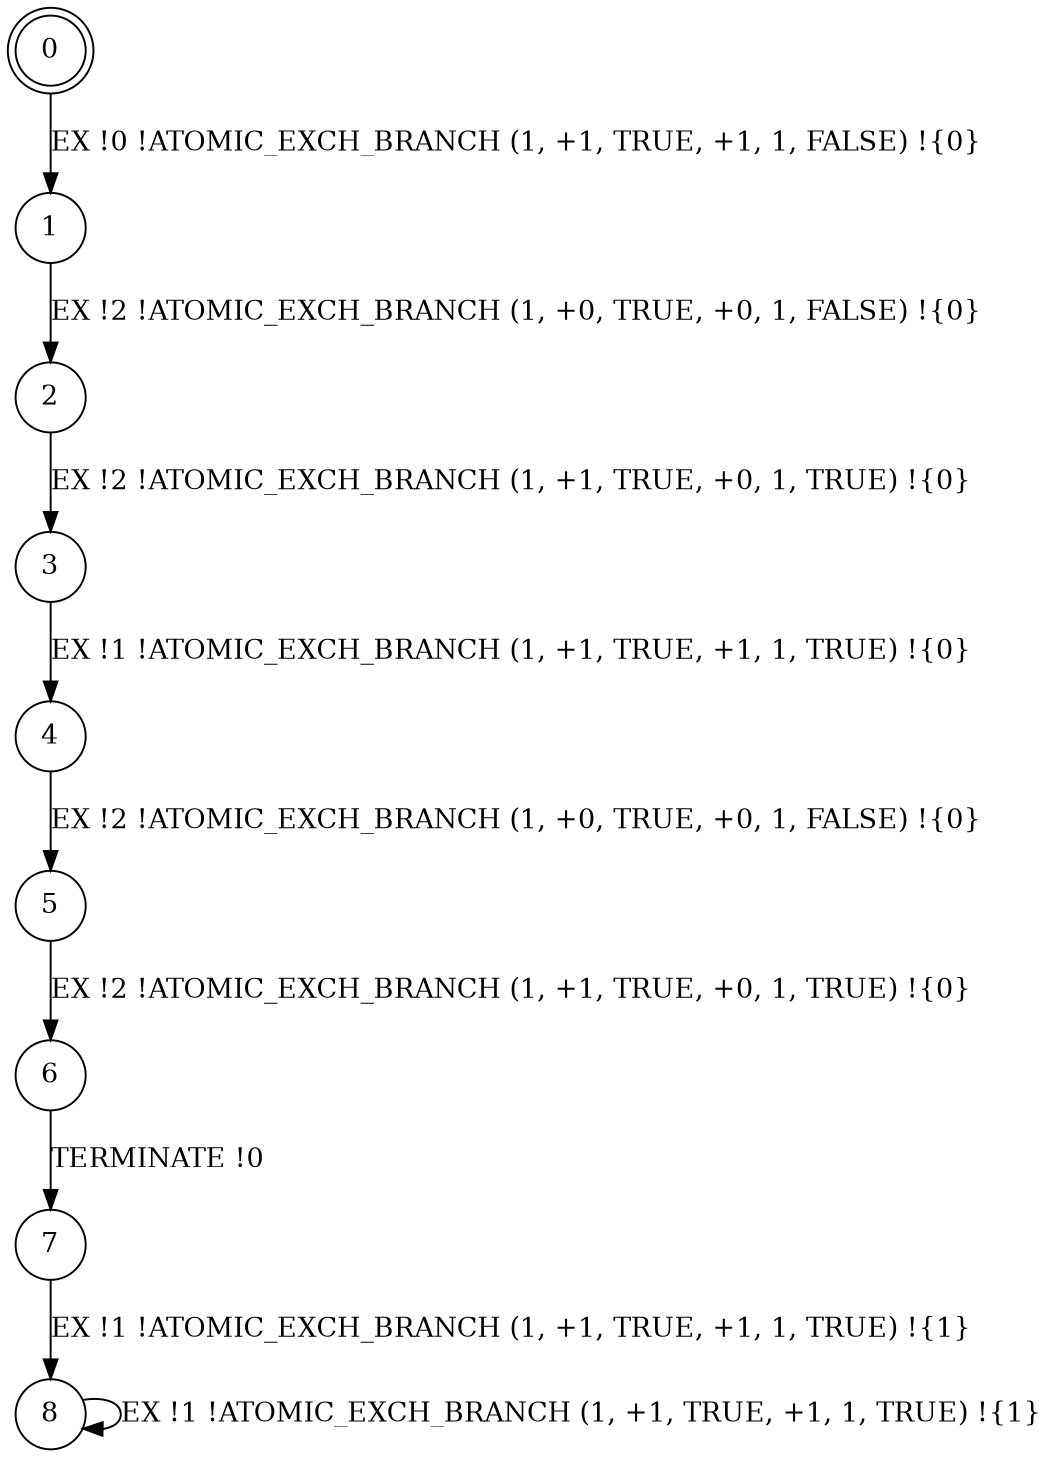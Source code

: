 digraph BCG {
size = "7, 10.5";
center = TRUE;
node [shape = circle];
0 [peripheries = 2];
0 -> 1 [label = "EX !0 !ATOMIC_EXCH_BRANCH (1, +1, TRUE, +1, 1, FALSE) !{0}"];
1 -> 2 [label = "EX !2 !ATOMIC_EXCH_BRANCH (1, +0, TRUE, +0, 1, FALSE) !{0}"];
2 -> 3 [label = "EX !2 !ATOMIC_EXCH_BRANCH (1, +1, TRUE, +0, 1, TRUE) !{0}"];
3 -> 4 [label = "EX !1 !ATOMIC_EXCH_BRANCH (1, +1, TRUE, +1, 1, TRUE) !{0}"];
4 -> 5 [label = "EX !2 !ATOMIC_EXCH_BRANCH (1, +0, TRUE, +0, 1, FALSE) !{0}"];
5 -> 6 [label = "EX !2 !ATOMIC_EXCH_BRANCH (1, +1, TRUE, +0, 1, TRUE) !{0}"];
6 -> 7 [label = "TERMINATE !0"];
7 -> 8 [label = "EX !1 !ATOMIC_EXCH_BRANCH (1, +1, TRUE, +1, 1, TRUE) !{1}"];
8 -> 8 [label = "EX !1 !ATOMIC_EXCH_BRANCH (1, +1, TRUE, +1, 1, TRUE) !{1}"];
}
